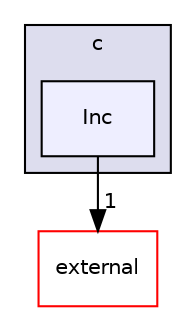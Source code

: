 digraph "/home/developer/mtrain-firmware/API/c/Inc" {
  compound=true
  node [ fontsize="10", fontname="Helvetica"];
  edge [ labelfontsize="10", labelfontname="Helvetica"];
  subgraph clusterdir_e2e077455bb86c34d5829af5e6a708cc {
    graph [ bgcolor="#ddddee", pencolor="black", label="c" fontname="Helvetica", fontsize="10", URL="dir_e2e077455bb86c34d5829af5e6a708cc.html"]
  dir_0b8b80d2a0f72e6fb2e9bec28573bc04 [shape=box, label="Inc", style="filled", fillcolor="#eeeeff", pencolor="black", URL="dir_0b8b80d2a0f72e6fb2e9bec28573bc04.html"];
  }
  dir_397d9aeee4af8edecac90968d93b57df [shape=box label="external" fillcolor="white" style="filled" color="red" URL="dir_397d9aeee4af8edecac90968d93b57df.html"];
  dir_0b8b80d2a0f72e6fb2e9bec28573bc04->dir_397d9aeee4af8edecac90968d93b57df [headlabel="1", labeldistance=1.5 headhref="dir_000002_000015.html"];
}
